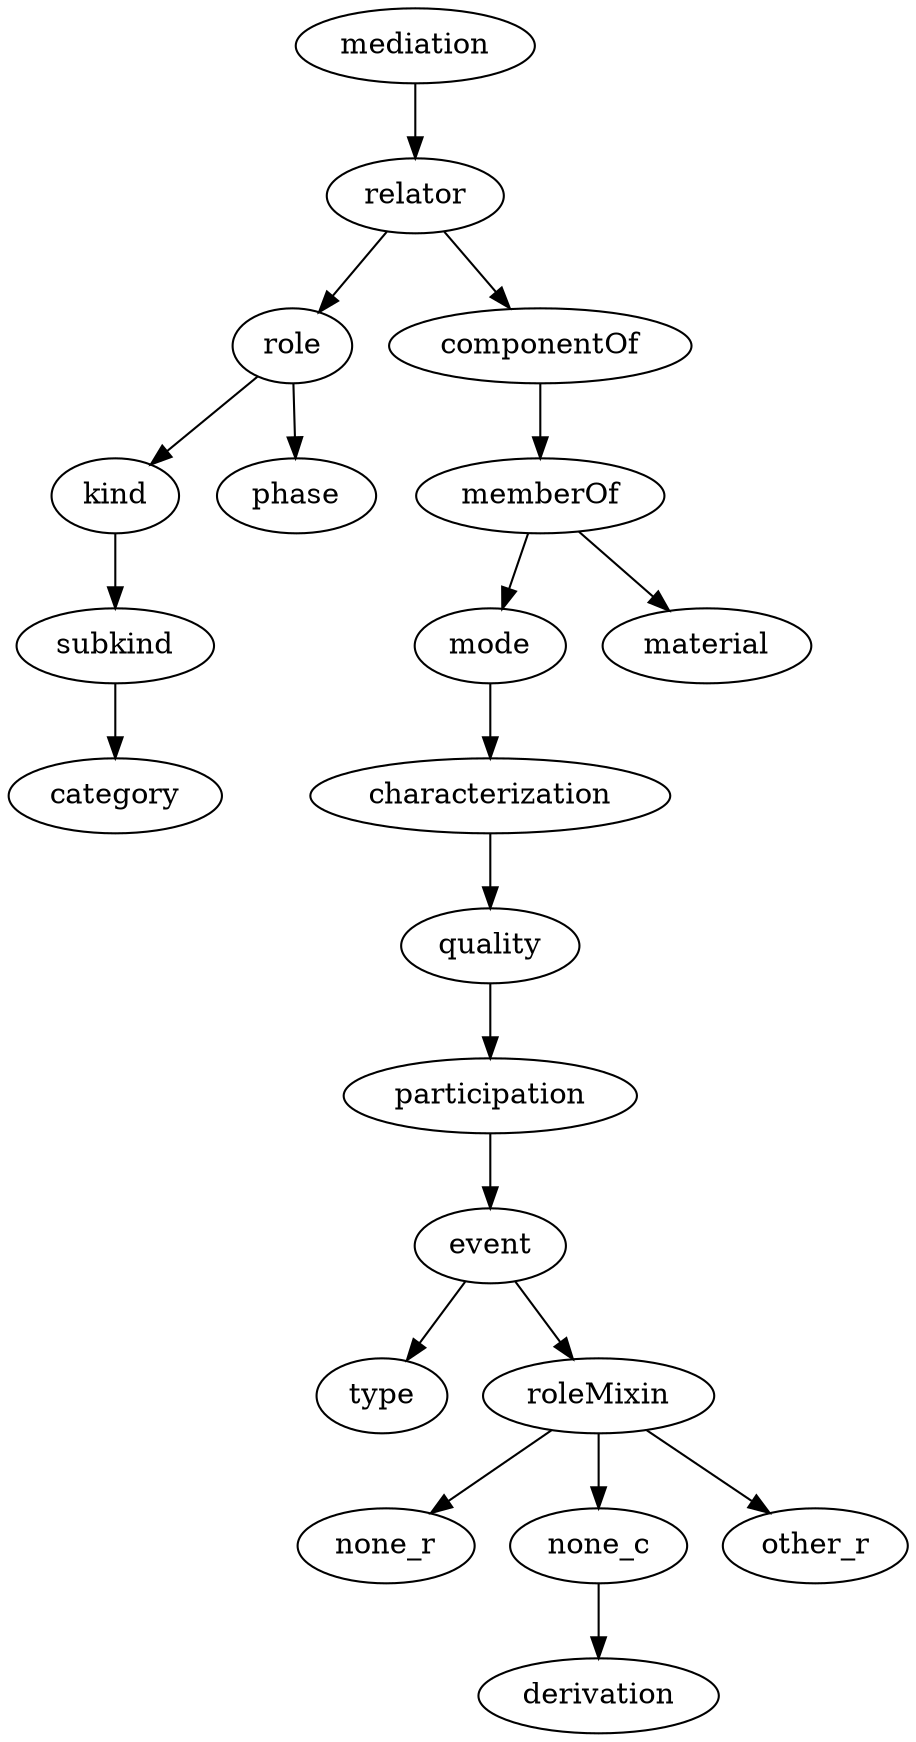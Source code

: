 strict digraph  {
mediation;
relator;
role;
componentOf;
kind;
phase;
subkind;
category;
memberOf;
mode;
material;
characterization;
quality;
participation;
event;
type;
roleMixin;
none_r;
none_c;
other_r;
derivation;
mediation -> relator;
relator -> role;
relator -> componentOf;
role -> kind;
role -> phase;
componentOf -> memberOf;
kind -> subkind;
subkind -> category;
memberOf -> mode;
memberOf -> material;
mode -> characterization;
characterization -> quality;
quality -> participation;
participation -> event;
event -> type;
event -> roleMixin;
roleMixin -> none_r;
roleMixin -> none_c;
roleMixin -> other_r;
none_c -> derivation;
}
